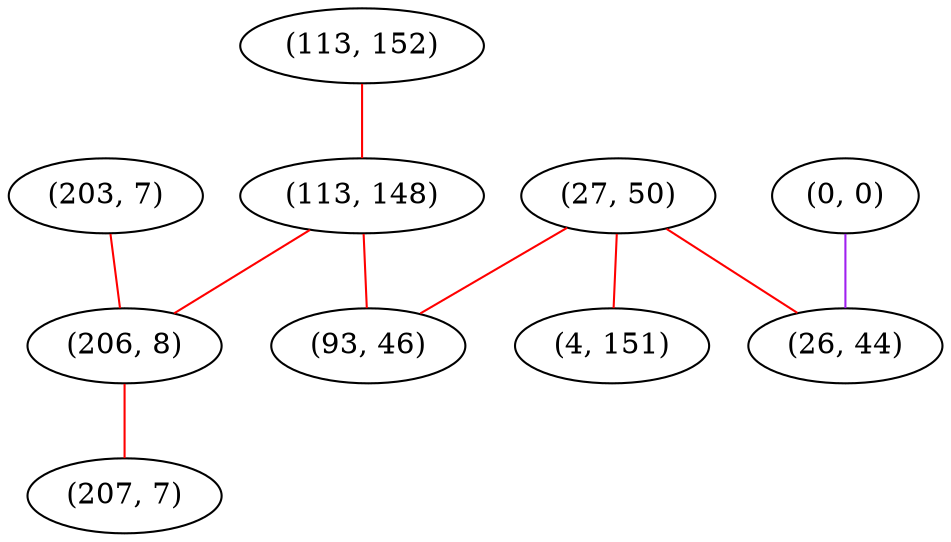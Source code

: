 graph "" {
"(203, 7)";
"(0, 0)";
"(27, 50)";
"(113, 152)";
"(113, 148)";
"(206, 8)";
"(4, 151)";
"(207, 7)";
"(93, 46)";
"(26, 44)";
"(203, 7)" -- "(206, 8)"  [color=red, key=0, weight=1];
"(0, 0)" -- "(26, 44)"  [color=purple, key=0, weight=4];
"(27, 50)" -- "(93, 46)"  [color=red, key=0, weight=1];
"(27, 50)" -- "(4, 151)"  [color=red, key=0, weight=1];
"(27, 50)" -- "(26, 44)"  [color=red, key=0, weight=1];
"(113, 152)" -- "(113, 148)"  [color=red, key=0, weight=1];
"(113, 148)" -- "(93, 46)"  [color=red, key=0, weight=1];
"(113, 148)" -- "(206, 8)"  [color=red, key=0, weight=1];
"(206, 8)" -- "(207, 7)"  [color=red, key=0, weight=1];
}
